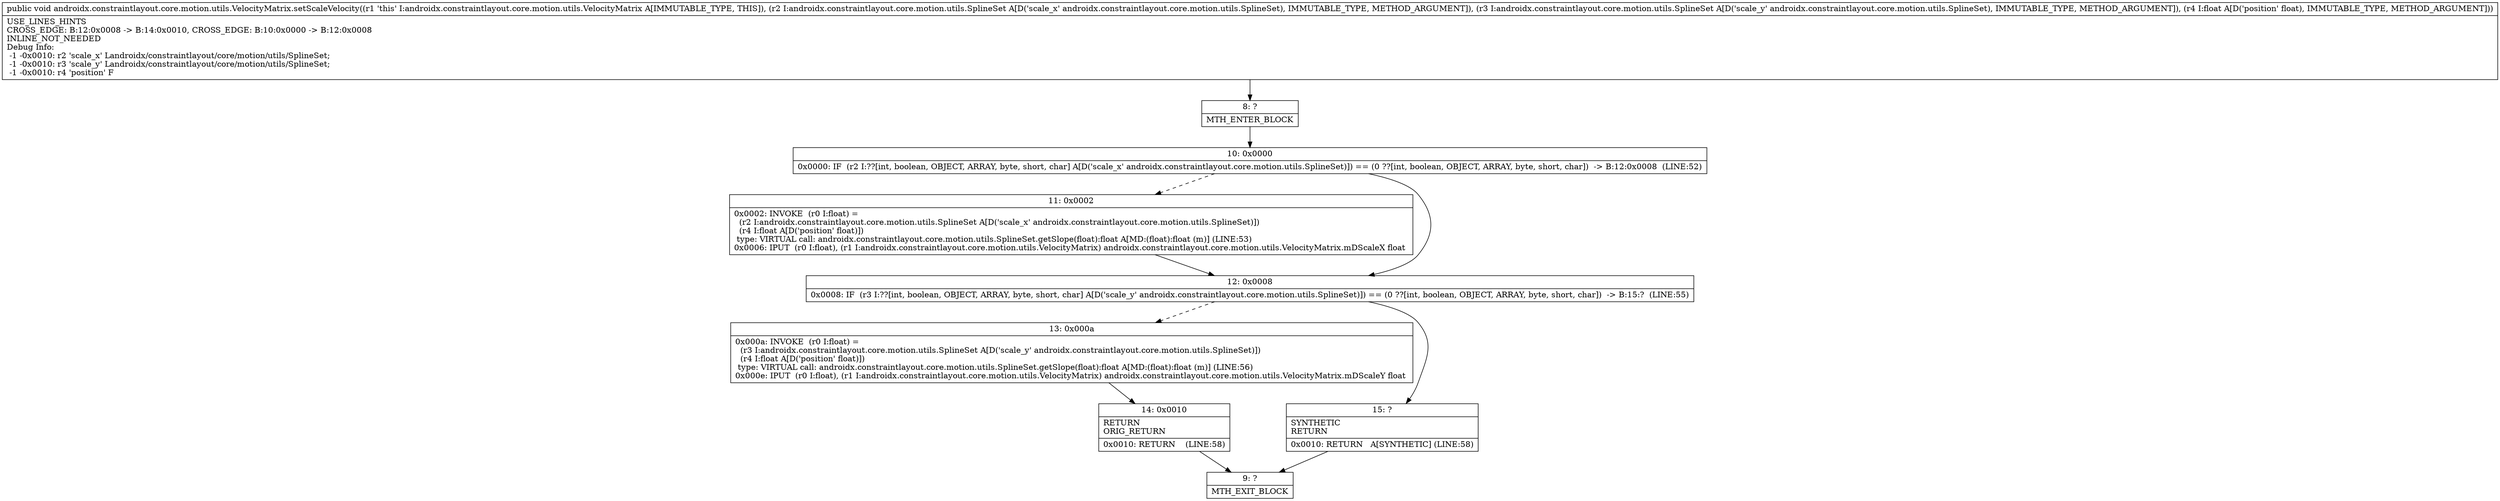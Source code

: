 digraph "CFG forandroidx.constraintlayout.core.motion.utils.VelocityMatrix.setScaleVelocity(Landroidx\/constraintlayout\/core\/motion\/utils\/SplineSet;Landroidx\/constraintlayout\/core\/motion\/utils\/SplineSet;F)V" {
Node_8 [shape=record,label="{8\:\ ?|MTH_ENTER_BLOCK\l}"];
Node_10 [shape=record,label="{10\:\ 0x0000|0x0000: IF  (r2 I:??[int, boolean, OBJECT, ARRAY, byte, short, char] A[D('scale_x' androidx.constraintlayout.core.motion.utils.SplineSet)]) == (0 ??[int, boolean, OBJECT, ARRAY, byte, short, char])  \-\> B:12:0x0008  (LINE:52)\l}"];
Node_11 [shape=record,label="{11\:\ 0x0002|0x0002: INVOKE  (r0 I:float) = \l  (r2 I:androidx.constraintlayout.core.motion.utils.SplineSet A[D('scale_x' androidx.constraintlayout.core.motion.utils.SplineSet)])\l  (r4 I:float A[D('position' float)])\l type: VIRTUAL call: androidx.constraintlayout.core.motion.utils.SplineSet.getSlope(float):float A[MD:(float):float (m)] (LINE:53)\l0x0006: IPUT  (r0 I:float), (r1 I:androidx.constraintlayout.core.motion.utils.VelocityMatrix) androidx.constraintlayout.core.motion.utils.VelocityMatrix.mDScaleX float \l}"];
Node_12 [shape=record,label="{12\:\ 0x0008|0x0008: IF  (r3 I:??[int, boolean, OBJECT, ARRAY, byte, short, char] A[D('scale_y' androidx.constraintlayout.core.motion.utils.SplineSet)]) == (0 ??[int, boolean, OBJECT, ARRAY, byte, short, char])  \-\> B:15:?  (LINE:55)\l}"];
Node_13 [shape=record,label="{13\:\ 0x000a|0x000a: INVOKE  (r0 I:float) = \l  (r3 I:androidx.constraintlayout.core.motion.utils.SplineSet A[D('scale_y' androidx.constraintlayout.core.motion.utils.SplineSet)])\l  (r4 I:float A[D('position' float)])\l type: VIRTUAL call: androidx.constraintlayout.core.motion.utils.SplineSet.getSlope(float):float A[MD:(float):float (m)] (LINE:56)\l0x000e: IPUT  (r0 I:float), (r1 I:androidx.constraintlayout.core.motion.utils.VelocityMatrix) androidx.constraintlayout.core.motion.utils.VelocityMatrix.mDScaleY float \l}"];
Node_14 [shape=record,label="{14\:\ 0x0010|RETURN\lORIG_RETURN\l|0x0010: RETURN    (LINE:58)\l}"];
Node_9 [shape=record,label="{9\:\ ?|MTH_EXIT_BLOCK\l}"];
Node_15 [shape=record,label="{15\:\ ?|SYNTHETIC\lRETURN\l|0x0010: RETURN   A[SYNTHETIC] (LINE:58)\l}"];
MethodNode[shape=record,label="{public void androidx.constraintlayout.core.motion.utils.VelocityMatrix.setScaleVelocity((r1 'this' I:androidx.constraintlayout.core.motion.utils.VelocityMatrix A[IMMUTABLE_TYPE, THIS]), (r2 I:androidx.constraintlayout.core.motion.utils.SplineSet A[D('scale_x' androidx.constraintlayout.core.motion.utils.SplineSet), IMMUTABLE_TYPE, METHOD_ARGUMENT]), (r3 I:androidx.constraintlayout.core.motion.utils.SplineSet A[D('scale_y' androidx.constraintlayout.core.motion.utils.SplineSet), IMMUTABLE_TYPE, METHOD_ARGUMENT]), (r4 I:float A[D('position' float), IMMUTABLE_TYPE, METHOD_ARGUMENT]))  | USE_LINES_HINTS\lCROSS_EDGE: B:12:0x0008 \-\> B:14:0x0010, CROSS_EDGE: B:10:0x0000 \-\> B:12:0x0008\lINLINE_NOT_NEEDED\lDebug Info:\l  \-1 \-0x0010: r2 'scale_x' Landroidx\/constraintlayout\/core\/motion\/utils\/SplineSet;\l  \-1 \-0x0010: r3 'scale_y' Landroidx\/constraintlayout\/core\/motion\/utils\/SplineSet;\l  \-1 \-0x0010: r4 'position' F\l}"];
MethodNode -> Node_8;Node_8 -> Node_10;
Node_10 -> Node_11[style=dashed];
Node_10 -> Node_12;
Node_11 -> Node_12;
Node_12 -> Node_13[style=dashed];
Node_12 -> Node_15;
Node_13 -> Node_14;
Node_14 -> Node_9;
Node_15 -> Node_9;
}

